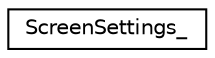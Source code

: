 digraph "Graphical Class Hierarchy"
{
  edge [fontname="Helvetica",fontsize="10",labelfontname="Helvetica",labelfontsize="10"];
  node [fontname="Helvetica",fontsize="10",shape=record];
  rankdir="LR";
  Node0 [label="ScreenSettings_",height=0.2,width=0.4,color="black", fillcolor="white", style="filled",URL="$structScreenSettings__.html"];
}
